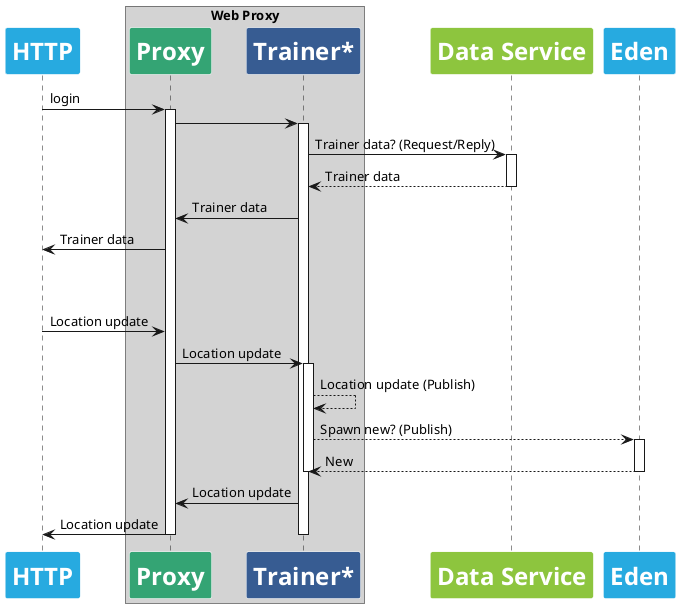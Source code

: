 @startuml

skinparam participantFontName Helvetica
skinparam participantFontColor white
skinparam participantFontSize 24
skinparam participantFontStyle Bold
skinparam participantBorderColor white

skinparam sequenceBoxLineColor white
skinparam sequenceBoxBackgroundColor lightgray


participant HTTP #27AAE0
participant Proxy #34A474
participant "Trainer*" #375C92

HTTP -> Proxy: login
box "Web Proxy"
    participant Proxy
    participant "Trainer*"
end box
activate Proxy
Proxy -> "Trainer*"
activate "Trainer*"
participant "Data Service" #8DC53E
"Trainer*" -> "Data Service": Trainer data? (Request/Reply)
activate "Data Service"
"Trainer*" <-- "Data Service": Trainer data
deactivate "Data Service"
"Proxy" <- "Trainer*": Trainer data
HTTP <- Proxy: Trainer data
|||
|||
HTTP -> Proxy: Location update
Proxy -> "Trainer*": Location update
activate "Trainer*"
"Trainer*" --> "Trainer*": Location update (Publish)

participant Eden #27AAE0
"Trainer*" --> Eden: Spawn new? (Publish)
activate Eden
"Trainer*" <-- Eden: New
deactivate Eden
deactivate "Trainer*"
Proxy <- "Trainer*": Location update
HTTP <- Proxy: Location update
deactivate "Trainer*"
deactivate Proxy


@enduml
